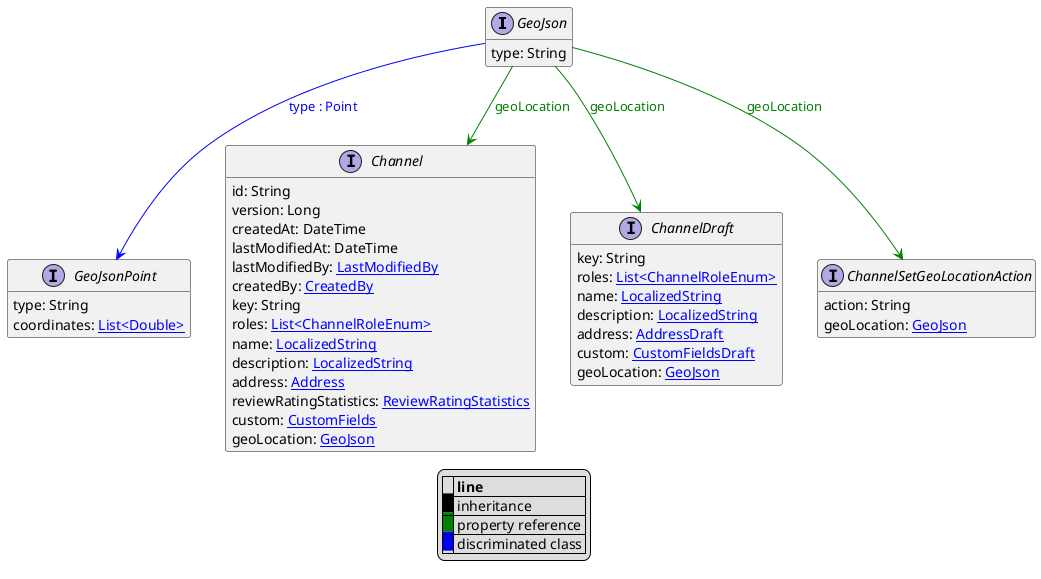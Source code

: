 @startuml

hide empty fields
hide empty methods
legend
|= |= line |
|<back:black>   </back>| inheritance |
|<back:green>   </back>| property reference |
|<back:blue>   </back>| discriminated class |
endlegend
interface GeoJson [[GeoJson.svg]]  {
    type: String
}


interface GeoJsonPoint [[GeoJsonPoint.svg]]  {
    type: String
    coordinates: [[Double.svg List<Double>]]
}
interface Channel [[Channel.svg]]  {
    id: String
    version: Long
    createdAt: DateTime
    lastModifiedAt: DateTime
    lastModifiedBy: [[LastModifiedBy.svg LastModifiedBy]]
    createdBy: [[CreatedBy.svg CreatedBy]]
    key: String
    roles: [[ChannelRoleEnum.svg List<ChannelRoleEnum>]]
    name: [[LocalizedString.svg LocalizedString]]
    description: [[LocalizedString.svg LocalizedString]]
    address: [[Address.svg Address]]
    reviewRatingStatistics: [[ReviewRatingStatistics.svg ReviewRatingStatistics]]
    custom: [[CustomFields.svg CustomFields]]
    geoLocation: [[GeoJson.svg GeoJson]]
}
interface ChannelDraft [[ChannelDraft.svg]]  {
    key: String
    roles: [[ChannelRoleEnum.svg List<ChannelRoleEnum>]]
    name: [[LocalizedString.svg LocalizedString]]
    description: [[LocalizedString.svg LocalizedString]]
    address: [[AddressDraft.svg AddressDraft]]
    custom: [[CustomFieldsDraft.svg CustomFieldsDraft]]
    geoLocation: [[GeoJson.svg GeoJson]]
}
interface ChannelSetGeoLocationAction [[ChannelSetGeoLocationAction.svg]]  {
    action: String
    geoLocation: [[GeoJson.svg GeoJson]]
}
GeoJson --> GeoJsonPoint #blue;text:blue : "type : Point"
GeoJson --> Channel #green;text:green : "geoLocation"
GeoJson --> ChannelDraft #green;text:green : "geoLocation"
GeoJson --> ChannelSetGeoLocationAction #green;text:green : "geoLocation"
@enduml
